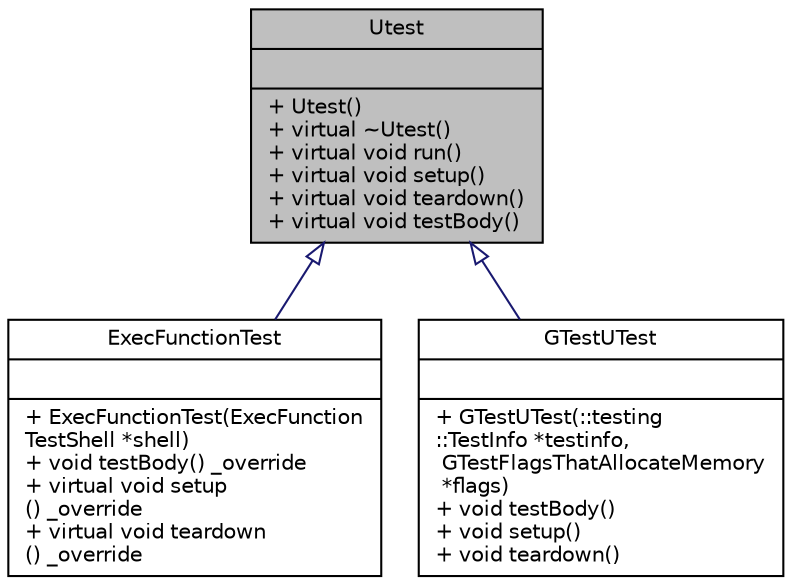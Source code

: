digraph "Utest"
{
 // LATEX_PDF_SIZE
  edge [fontname="Helvetica",fontsize="10",labelfontname="Helvetica",labelfontsize="10"];
  node [fontname="Helvetica",fontsize="10",shape=record];
  Node1 [label="{Utest\n||+  Utest()\l+ virtual ~Utest()\l+ virtual void run()\l+ virtual void setup()\l+ virtual void teardown()\l+ virtual void testBody()\l}",height=0.2,width=0.4,color="black", fillcolor="grey75", style="filled", fontcolor="black",tooltip=" "];
  Node1 -> Node2 [dir="back",color="midnightblue",fontsize="10",style="solid",arrowtail="onormal",fontname="Helvetica"];
  Node2 [label="{ExecFunctionTest\n||+  ExecFunctionTest(ExecFunction\lTestShell *shell)\l+ void testBody() _override\l+ virtual void setup\l() _override\l+ virtual void teardown\l() _override\l}",height=0.2,width=0.4,color="black", fillcolor="white", style="filled",URL="$class_exec_function_test.html",tooltip=" "];
  Node1 -> Node3 [dir="back",color="midnightblue",fontsize="10",style="solid",arrowtail="onormal",fontname="Helvetica"];
  Node3 [label="{GTestUTest\n||+  GTestUTest(::testing\l::TestInfo *testinfo,\l GTestFlagsThatAllocateMemory\l *flags)\l+ void testBody()\l+ void setup()\l+ void teardown()\l}",height=0.2,width=0.4,color="black", fillcolor="white", style="filled",URL="$class_g_test_u_test.html",tooltip=" "];
}
